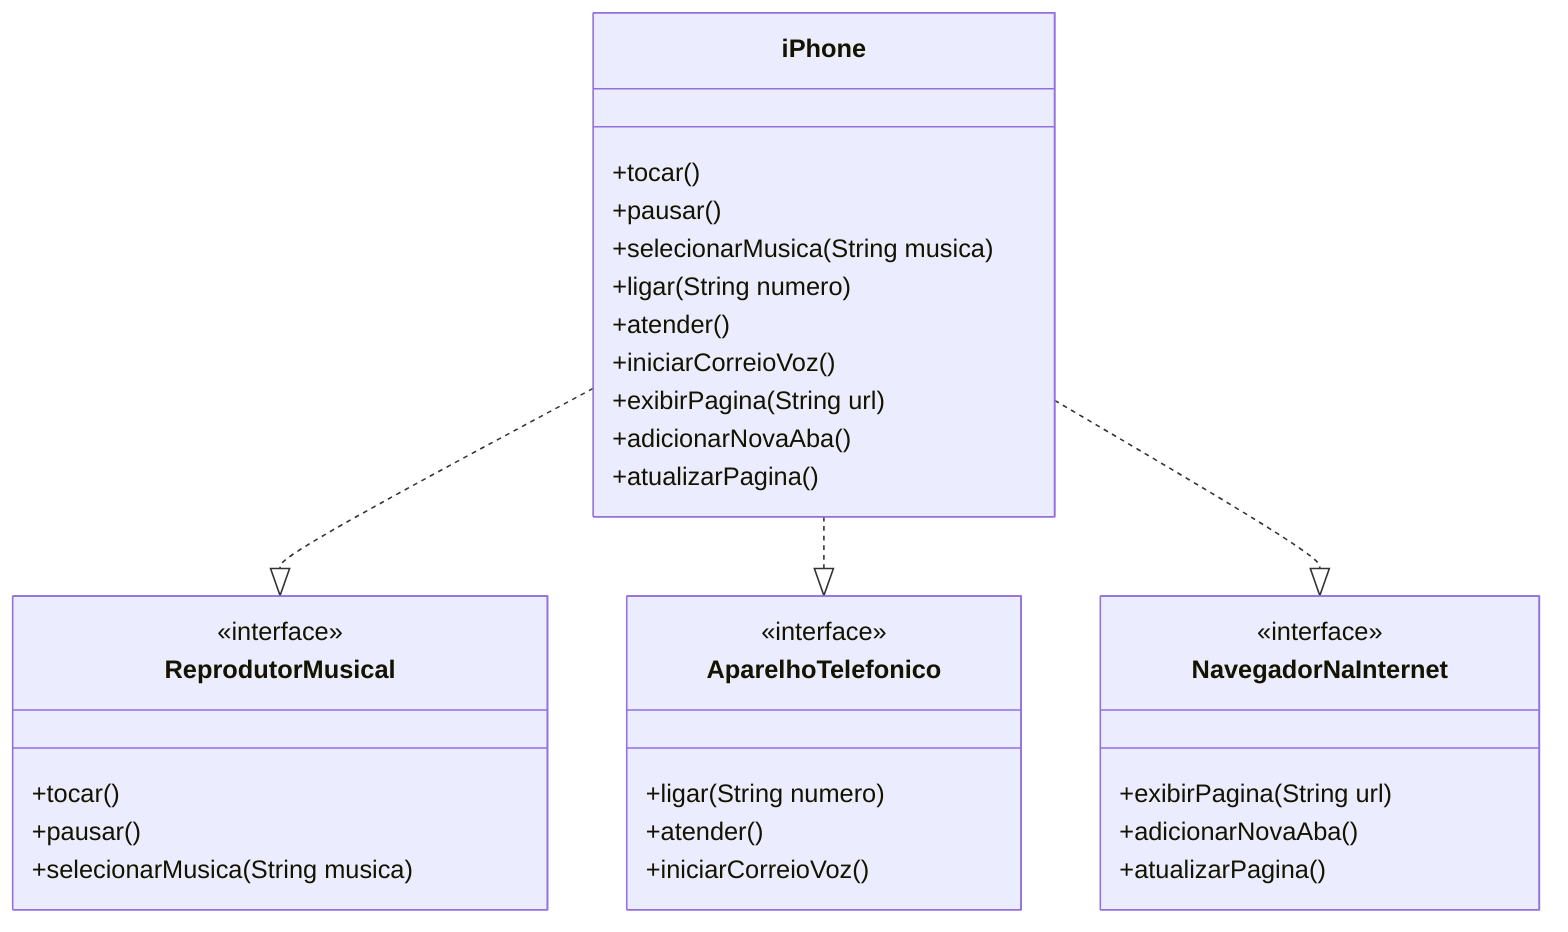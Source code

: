 classDiagram
    class ReprodutorMusical {
        <<interface>>
        +tocar()
        +pausar()
        +selecionarMusica(String musica)
    }

    class AparelhoTelefonico {
        <<interface>>
        +ligar(String numero)
        +atender()
        +iniciarCorreioVoz()
    }

    class NavegadorNaInternet {
        <<interface>>
        +exibirPagina(String url)
        +adicionarNovaAba()
        +atualizarPagina()
    }

    class iPhone {
        +tocar()
        +pausar()
        +selecionarMusica(String musica)
        +ligar(String numero)
        +atender()
        +iniciarCorreioVoz()
        +exibirPagina(String url)
        +adicionarNovaAba()
        +atualizarPagina()
    }

    iPhone ..|> ReprodutorMusical
    iPhone ..|> AparelhoTelefonico
    iPhone ..|> NavegadorNaInternet